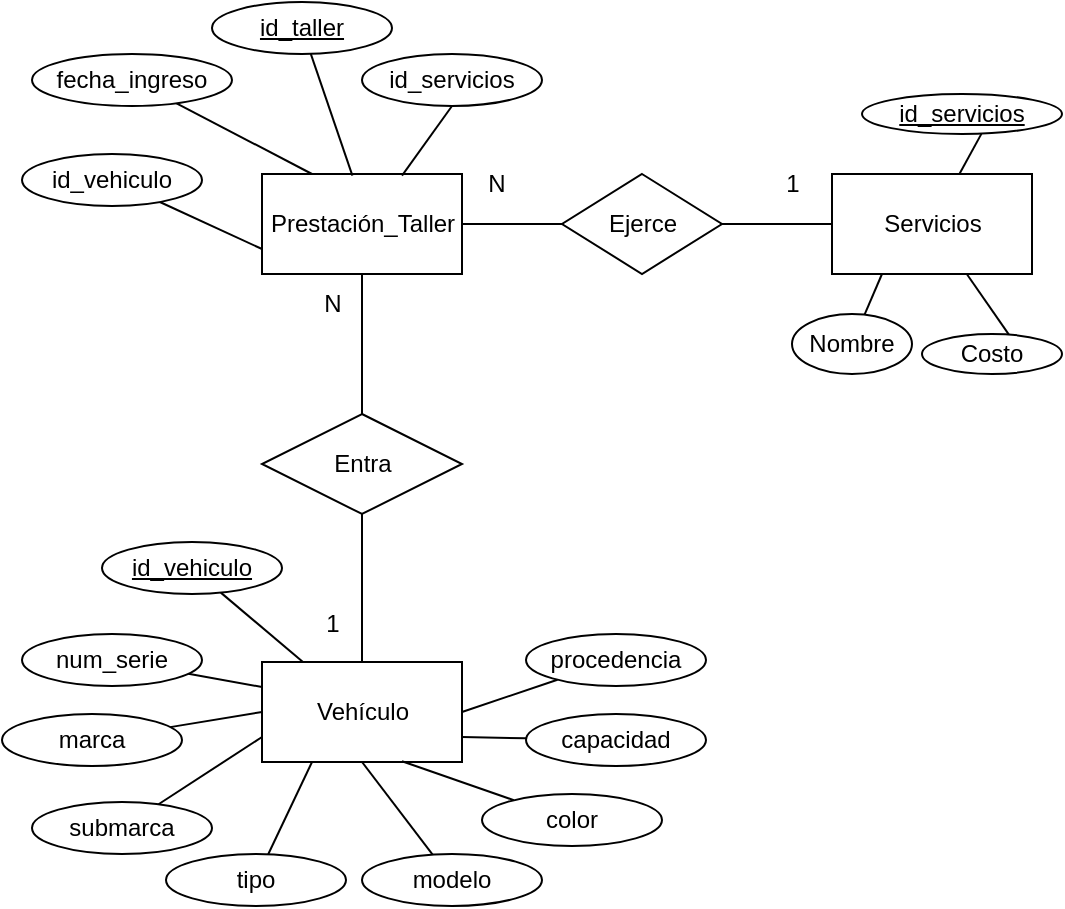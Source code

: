 <mxfile>
    <diagram id="OlT-u3WU-vYkxgeVpw6N" name="Page-1">
        <mxGraphModel dx="435" dy="948" grid="1" gridSize="10" guides="1" tooltips="1" connect="1" arrows="1" fold="1" page="1" pageScale="1" pageWidth="583" pageHeight="827" math="0" shadow="0">
            <root>
                <mxCell id="0"/>
                <mxCell id="1" parent="0"/>
                <mxCell id="2" value="Vehículo" style="html=1;dashed=0;whitespace=wrap;" parent="1" vertex="1">
                    <mxGeometry x="160" y="364" width="100" height="50" as="geometry"/>
                </mxCell>
                <mxCell id="12" value="" style="edgeStyle=none;html=1;endArrow=none;endFill=0;" parent="1" source="3" target="2" edge="1">
                    <mxGeometry relative="1" as="geometry"/>
                </mxCell>
                <mxCell id="3" value="Entra" style="shape=rhombus;html=1;dashed=0;whitespace=wrap;perimeter=rhombusPerimeter;" parent="1" vertex="1">
                    <mxGeometry x="160" y="240" width="100" height="50" as="geometry"/>
                </mxCell>
                <mxCell id="4" value="Servicios" style="html=1;dashed=0;whitespace=wrap;" parent="1" vertex="1">
                    <mxGeometry x="445" y="120" width="100" height="50" as="geometry"/>
                </mxCell>
                <mxCell id="9" value="" style="edgeStyle=none;html=1;endArrow=none;endFill=0;" parent="1" source="5" target="6" edge="1">
                    <mxGeometry relative="1" as="geometry"/>
                </mxCell>
                <mxCell id="11" value="" style="edgeStyle=none;html=1;endArrow=none;endFill=0;" parent="1" source="5" target="3" edge="1">
                    <mxGeometry relative="1" as="geometry"/>
                </mxCell>
                <mxCell id="5" value="Prestación_Taller" style="html=1;dashed=0;whitespace=wrap;" parent="1" vertex="1">
                    <mxGeometry x="160" y="120" width="100" height="50" as="geometry"/>
                </mxCell>
                <mxCell id="10" value="" style="edgeStyle=none;html=1;endArrow=none;endFill=0;" parent="1" source="6" target="4" edge="1">
                    <mxGeometry relative="1" as="geometry"/>
                </mxCell>
                <mxCell id="6" value="Ejerce" style="shape=rhombus;html=1;dashed=0;whitespace=wrap;perimeter=rhombusPerimeter;" parent="1" vertex="1">
                    <mxGeometry x="310" y="120" width="80" height="50" as="geometry"/>
                </mxCell>
                <mxCell id="13" value="N" style="text;html=1;align=center;verticalAlign=middle;resizable=0;points=[];autosize=1;strokeColor=none;fillColor=none;" parent="1" vertex="1">
                    <mxGeometry x="262" y="110" width="30" height="30" as="geometry"/>
                </mxCell>
                <mxCell id="14" value="1" style="text;html=1;align=center;verticalAlign=middle;resizable=0;points=[];autosize=1;strokeColor=none;fillColor=none;" parent="1" vertex="1">
                    <mxGeometry x="410" y="110" width="30" height="30" as="geometry"/>
                </mxCell>
                <mxCell id="15" value="N" style="text;html=1;align=center;verticalAlign=middle;resizable=0;points=[];autosize=1;strokeColor=none;fillColor=none;" parent="1" vertex="1">
                    <mxGeometry x="180" y="170" width="30" height="30" as="geometry"/>
                </mxCell>
                <mxCell id="16" value="1" style="text;html=1;align=center;verticalAlign=middle;resizable=0;points=[];autosize=1;strokeColor=none;fillColor=none;" parent="1" vertex="1">
                    <mxGeometry x="180" y="330" width="30" height="30" as="geometry"/>
                </mxCell>
                <mxCell id="23" value="" style="edgeStyle=none;html=1;endArrow=none;endFill=0;" parent="1" target="4" edge="1">
                    <mxGeometry relative="1" as="geometry">
                        <mxPoint x="519.697" y="99.944" as="sourcePoint"/>
                    </mxGeometry>
                </mxCell>
                <mxCell id="17" value="id_servicios" style="ellipse;whiteSpace=wrap;html=1;fontStyle=4" parent="1" vertex="1">
                    <mxGeometry x="460" y="80" width="100" height="20" as="geometry"/>
                </mxCell>
                <mxCell id="22" style="edgeStyle=none;html=1;entryX=0.25;entryY=1;entryDx=0;entryDy=0;endArrow=none;endFill=0;" parent="1" source="18" target="4" edge="1">
                    <mxGeometry relative="1" as="geometry"/>
                </mxCell>
                <mxCell id="18" value="Nombre" style="ellipse;whiteSpace=wrap;html=1;" parent="1" vertex="1">
                    <mxGeometry x="425" y="190" width="60" height="30" as="geometry"/>
                </mxCell>
                <mxCell id="20" value="" style="edgeStyle=none;html=1;endArrow=none;endFill=0;" parent="1" target="4" edge="1">
                    <mxGeometry relative="1" as="geometry">
                        <mxPoint x="533.372" y="200.181" as="sourcePoint"/>
                    </mxGeometry>
                </mxCell>
                <mxCell id="19" value="Costo" style="ellipse;whiteSpace=wrap;html=1;" parent="1" vertex="1">
                    <mxGeometry x="490" y="200" width="70" height="20" as="geometry"/>
                </mxCell>
                <mxCell id="35" style="edgeStyle=none;html=1;endArrow=none;endFill=0;" parent="1" source="24" target="2" edge="1">
                    <mxGeometry relative="1" as="geometry"/>
                </mxCell>
                <mxCell id="24" value="id_vehiculo" style="ellipse;whiteSpace=wrap;html=1;fontStyle=4" parent="1" vertex="1">
                    <mxGeometry x="80" y="304" width="90" height="26" as="geometry"/>
                </mxCell>
                <mxCell id="39" style="edgeStyle=none;html=1;entryX=0.25;entryY=1;entryDx=0;entryDy=0;endArrow=none;endFill=0;" parent="1" source="25" target="2" edge="1">
                    <mxGeometry relative="1" as="geometry"/>
                </mxCell>
                <mxCell id="25" value="tipo" style="ellipse;whiteSpace=wrap;html=1;" parent="1" vertex="1">
                    <mxGeometry x="112" y="460" width="90" height="26" as="geometry"/>
                </mxCell>
                <mxCell id="37" style="edgeStyle=none;html=1;entryX=0;entryY=0.5;entryDx=0;entryDy=0;endArrow=none;endFill=0;" parent="1" source="26" target="2" edge="1">
                    <mxGeometry relative="1" as="geometry"/>
                </mxCell>
                <mxCell id="26" value="marca" style="ellipse;whiteSpace=wrap;html=1;" parent="1" vertex="1">
                    <mxGeometry x="30" y="390" width="90" height="26" as="geometry"/>
                </mxCell>
                <mxCell id="38" style="edgeStyle=none;html=1;entryX=0;entryY=0.75;entryDx=0;entryDy=0;endArrow=none;endFill=0;" parent="1" source="27" target="2" edge="1">
                    <mxGeometry relative="1" as="geometry"/>
                </mxCell>
                <mxCell id="27" value="submarca" style="ellipse;whiteSpace=wrap;html=1;" parent="1" vertex="1">
                    <mxGeometry x="45" y="434" width="90" height="26" as="geometry"/>
                </mxCell>
                <mxCell id="36" style="edgeStyle=none;html=1;entryX=0;entryY=0.25;entryDx=0;entryDy=0;endArrow=none;endFill=0;" parent="1" source="28" target="2" edge="1">
                    <mxGeometry relative="1" as="geometry"/>
                </mxCell>
                <mxCell id="28" value="num_serie" style="ellipse;whiteSpace=wrap;html=1;" parent="1" vertex="1">
                    <mxGeometry x="40" y="350" width="90" height="26" as="geometry"/>
                </mxCell>
                <mxCell id="40" style="edgeStyle=none;html=1;entryX=0.5;entryY=1;entryDx=0;entryDy=0;endArrow=none;endFill=0;" parent="1" source="30" target="2" edge="1">
                    <mxGeometry relative="1" as="geometry"/>
                </mxCell>
                <mxCell id="30" value="modelo" style="ellipse;whiteSpace=wrap;html=1;" parent="1" vertex="1">
                    <mxGeometry x="210" y="460" width="90" height="26" as="geometry"/>
                </mxCell>
                <mxCell id="41" style="edgeStyle=none;html=1;entryX=0.7;entryY=0.992;entryDx=0;entryDy=0;entryPerimeter=0;endArrow=none;endFill=0;" parent="1" source="32" target="2" edge="1">
                    <mxGeometry relative="1" as="geometry"/>
                </mxCell>
                <mxCell id="32" value="color" style="ellipse;whiteSpace=wrap;html=1;" parent="1" vertex="1">
                    <mxGeometry x="270" y="430" width="90" height="26" as="geometry"/>
                </mxCell>
                <mxCell id="42" style="edgeStyle=none;html=1;entryX=1;entryY=0.75;entryDx=0;entryDy=0;endArrow=none;endFill=0;" parent="1" source="33" target="2" edge="1">
                    <mxGeometry relative="1" as="geometry"/>
                </mxCell>
                <mxCell id="33" value="capacidad" style="ellipse;whiteSpace=wrap;html=1;" parent="1" vertex="1">
                    <mxGeometry x="292" y="390" width="90" height="26" as="geometry"/>
                </mxCell>
                <mxCell id="43" style="edgeStyle=none;html=1;entryX=1;entryY=0.5;entryDx=0;entryDy=0;endArrow=none;endFill=0;" parent="1" source="34" target="2" edge="1">
                    <mxGeometry relative="1" as="geometry"/>
                </mxCell>
                <mxCell id="34" value="procedencia" style="ellipse;whiteSpace=wrap;html=1;" parent="1" vertex="1">
                    <mxGeometry x="292" y="350" width="90" height="26" as="geometry"/>
                </mxCell>
                <mxCell id="55" style="edgeStyle=none;html=1;entryX=0.452;entryY=0.016;entryDx=0;entryDy=0;entryPerimeter=0;endArrow=none;endFill=0;" parent="1" source="45" target="5" edge="1">
                    <mxGeometry relative="1" as="geometry"/>
                </mxCell>
                <mxCell id="45" value="id_taller" style="ellipse;whiteSpace=wrap;html=1;fontStyle=4" parent="1" vertex="1">
                    <mxGeometry x="135" y="34" width="90" height="26" as="geometry"/>
                </mxCell>
                <mxCell id="56" style="edgeStyle=none;html=1;entryX=0.25;entryY=0;entryDx=0;entryDy=0;endArrow=none;endFill=0;" parent="1" source="46" target="5" edge="1">
                    <mxGeometry relative="1" as="geometry"/>
                </mxCell>
                <mxCell id="46" value="fecha_ingreso" style="ellipse;whiteSpace=wrap;html=1;" parent="1" vertex="1">
                    <mxGeometry x="45" y="60" width="100" height="26" as="geometry"/>
                </mxCell>
                <mxCell id="54" style="edgeStyle=none;html=1;exitX=0.5;exitY=1;exitDx=0;exitDy=0;entryX=0.7;entryY=0.016;entryDx=0;entryDy=0;entryPerimeter=0;endArrow=none;endFill=0;" parent="1" source="51" target="5" edge="1">
                    <mxGeometry relative="1" as="geometry"/>
                </mxCell>
                <mxCell id="51" value="id_servicios" style="ellipse;whiteSpace=wrap;html=1;" parent="1" vertex="1">
                    <mxGeometry x="210" y="60" width="90" height="26" as="geometry"/>
                </mxCell>
                <mxCell id="59" style="edgeStyle=none;html=1;entryX=0;entryY=0.75;entryDx=0;entryDy=0;endArrow=none;endFill=0;" parent="1" source="52" target="5" edge="1">
                    <mxGeometry relative="1" as="geometry"/>
                </mxCell>
                <mxCell id="52" value="id_vehiculo" style="ellipse;whiteSpace=wrap;html=1;" parent="1" vertex="1">
                    <mxGeometry x="40" y="110" width="90" height="26" as="geometry"/>
                </mxCell>
            </root>
        </mxGraphModel>
    </diagram>
</mxfile>